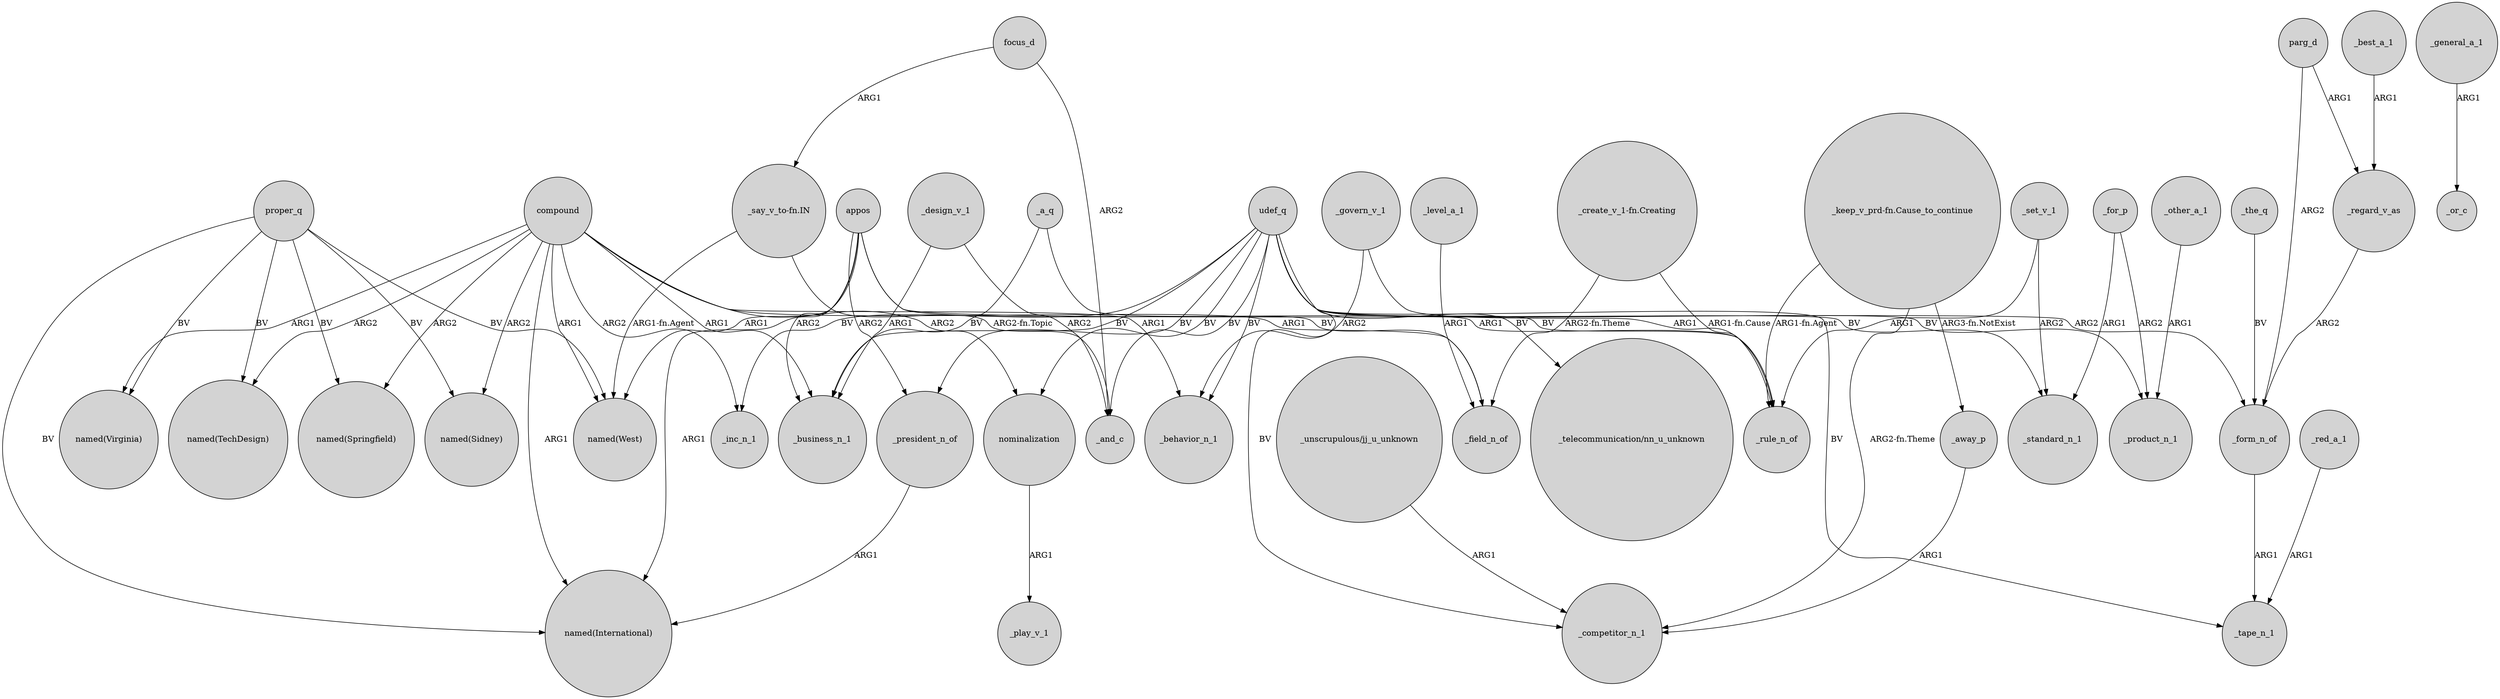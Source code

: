 digraph {
	node [shape=circle style=filled]
	compound -> "named(International)" [label=ARG1]
	udef_q -> _rule_n_of [label=BV]
	"_create_v_1-fn.Creating" -> _rule_n_of [label="ARG1-fn.Cause"]
	"_keep_v_prd-fn.Cause_to_continue" -> _competitor_n_1 [label="ARG2-fn.Theme"]
	_a_q -> _business_n_1 [label=BV]
	compound -> "named(Springfield)" [label=ARG2]
	udef_q -> _inc_n_1 [label=BV]
	_set_v_1 -> _standard_n_1 [label=ARG2]
	proper_q -> "named(Sidney)" [label=BV]
	proper_q -> "named(Springfield)" [label=BV]
	appos -> _form_n_of [label=ARG2]
	udef_q -> "_telecommunication/nn_u_unknown" [label=BV]
	_level_a_1 -> _field_n_of [label=ARG1]
	_away_p -> _competitor_n_1 [label=ARG1]
	compound -> "named(Virginia)" [label=ARG1]
	_president_n_of -> "named(International)" [label=ARG1]
	compound -> "named(TechDesign)" [label=ARG2]
	proper_q -> "named(Virginia)" [label=BV]
	"_keep_v_prd-fn.Cause_to_continue" -> _rule_n_of [label="ARG1-fn.Agent"]
	_for_p -> _product_n_1 [label=ARG2]
	"_say_v_to-fn.IN" -> "named(West)" [label="ARG1-fn.Agent"]
	_a_q -> _field_n_of [label=BV]
	"_keep_v_prd-fn.Cause_to_continue" -> _away_p [label="ARG3-fn.NotExist"]
	_govern_v_1 -> _behavior_n_1 [label=ARG2]
	appos -> "named(International)" [label=ARG1]
	compound -> nominalization [label=ARG2]
	nominalization -> _play_v_1 [label=ARG1]
	_general_a_1 -> _or_c [label=ARG1]
	proper_q -> "named(West)" [label=BV]
	"_create_v_1-fn.Creating" -> _field_n_of [label="ARG2-fn.Theme"]
	compound -> "named(West)" [label=ARG1]
	_other_a_1 -> _product_n_1 [label=ARG1]
	focus_d -> _and_c [label=ARG2]
	focus_d -> "_say_v_to-fn.IN" [label=ARG1]
	_govern_v_1 -> _rule_n_of [label=ARG1]
	appos -> _president_n_of [label=ARG2]
	compound -> _field_n_of [label=ARG1]
	udef_q -> _president_n_of [label=BV]
	parg_d -> _form_n_of [label=ARG2]
	_form_n_of -> _tape_n_1 [label=ARG1]
	_design_v_1 -> _business_n_1 [label=ARG1]
	_design_v_1 -> _and_c [label=ARG2]
	compound -> _business_n_1 [label=ARG1]
	_for_p -> _standard_n_1 [label=ARG1]
	"_say_v_to-fn.IN" -> _and_c [label="ARG2-fn.Topic"]
	compound -> "named(Sidney)" [label=ARG2]
	udef_q -> nominalization [label=BV]
	_best_a_1 -> _regard_v_as [label=ARG1]
	udef_q -> _behavior_n_1 [label=BV]
	_regard_v_as -> _form_n_of [label=ARG2]
	_set_v_1 -> _rule_n_of [label=ARG1]
	udef_q -> _product_n_1 [label=BV]
	udef_q -> _business_n_1 [label=BV]
	"_unscrupulous/jj_u_unknown" -> _competitor_n_1 [label=ARG1]
	appos -> _business_n_1 [label=ARG2]
	_red_a_1 -> _tape_n_1 [label=ARG1]
	_the_q -> _form_n_of [label=BV]
	appos -> "named(West)" [label=ARG1]
	proper_q -> "named(International)" [label=BV]
	proper_q -> "named(TechDesign)" [label=BV]
	udef_q -> _competitor_n_1 [label=BV]
	udef_q -> _standard_n_1 [label=BV]
	udef_q -> _and_c [label=BV]
	compound -> _inc_n_1 [label=ARG2]
	parg_d -> _regard_v_as [label=ARG1]
	appos -> _rule_n_of [label=ARG1]
	compound -> _behavior_n_1 [label=ARG1]
	udef_q -> _tape_n_1 [label=BV]
}
